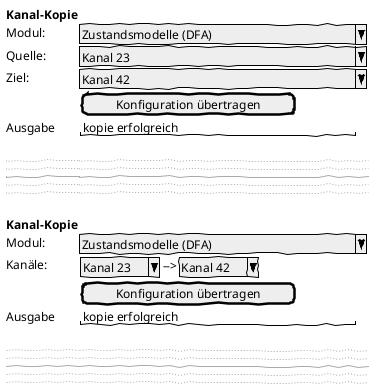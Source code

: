 @startuml
'https://plantuml.com/salt

salt
skinparam handwritten true
{
    **Kanal-Kopie**
    Modul:                 | ^Zustandsmodelle (DFA)             ^
    Quelle:                | ^Kanal 23                          ^
    Ziel:                  | ^Kanal 42                          ^
    .                      | [ Konfiguration übertragen ]
    Ausgabe                | "kopie erfolgreich                 "

    .   | .
    ... | ...
    ... | ...
    --- | ---
    ... | ...
    ... | ...
    .   | .

    **Kanal-Kopie**
    Modul:                 | ^Zustandsmodelle (DFA)             ^ | .
    Kanäle:                | { ^Kanal 23^ | -->  | ^Kanal 42^ }    | .
    .                      | [ Konfiguration übertragen ]         | .
    Ausgabe                | "kopie erfolgreich                 " | .

    .   | .
    ... | ...
    ... | ...
    --- | ---
    ... | ...
    ... | ...
    .   | .

}

@enduml